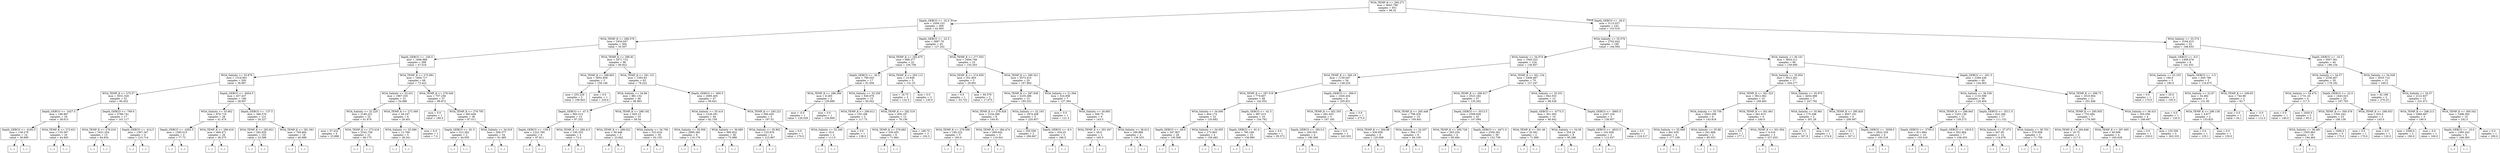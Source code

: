 digraph Tree {
node [shape=box] ;
0 [label="WOA_TEMP_K <= 294.271\nmse = 4643.799\nsamples = 651\nvalue = 96.32"] ;
1 [label="Depth_GEBCO <= -32.0\nmse = 2509.153\nsamples = 409\nvalue = 62.905"] ;
0 -> 1 [labeldistance=2.5, labelangle=45, headlabel="True"] ;
2 [label="WOA_TEMP_K <= 288.578\nmse = 1934.047\nsamples = 364\nvalue = 55.507"] ;
1 -> 2 ;
3 [label="Depth_GEBCO <= -100.0\nmse = 1666.986\nsamples = 268\nvalue = 47.016"] ;
2 -> 3 ;
4 [label="WOA_Salinity <= 33.879\nmse = 1319.901\nsamples = 200\nvalue = 36.867"] ;
3 -> 4 ;
5 [label="WOA_TEMP_K <= 275.57\nmse = 3031.528\nsamples = 51\nvalue = 60.452"] ;
4 -> 5 ;
6 [label="Depth_GEBCO <= -1627.5\nmse = 186.887\nsamples = 34\nvalue = 38.613"] ;
5 -> 6 ;
7 [label="Depth_GEBCO <= -4182.5\nmse = 138.279\nsamples = 14\nvalue = 30.699"] ;
6 -> 7 ;
8 [label="(...)"] ;
7 -> 8 ;
13 [label="(...)"] ;
7 -> 13 ;
34 [label="WOA_TEMP_K <= 273.631\nmse = 135.567\nsamples = 20\nvalue = 44.945"] ;
6 -> 34 ;
35 [label="(...)"] ;
34 -> 35 ;
54 [label="(...)"] ;
34 -> 54 ;
63 [label="Depth_GEBCO <= -769.0\nmse = 5786.741\nsamples = 17\nvalue = 101.117"] ;
5 -> 63 ;
64 [label="WOA_TEMP_K <= 276.016\nmse = 1621.204\nsamples = 13\nvalue = 64.654"] ;
63 -> 64 ;
65 [label="(...)"] ;
64 -> 65 ;
66 [label="(...)"] ;
64 -> 66 ;
89 [label="Depth_GEBCO <= -414.5\nmse = 1567.347\nsamples = 4\nvalue = 215.714"] ;
63 -> 89 ;
90 [label="(...)"] ;
89 -> 90 ;
93 [label="(...)"] ;
89 -> 93 ;
94 [label="Depth_GEBCO <= -4054.5\nmse = 457.437\nsamples = 149\nvalue = 28.607"] ;
4 -> 94 ;
95 [label="WOA_Salinity <= 33.902\nmse = 676.719\nsamples = 28\nvalue = 41.474"] ;
94 -> 95 ;
96 [label="Depth_GEBCO <= -4302.5\nmse = 1595.015\nsamples = 2\nvalue = 77.73"] ;
95 -> 96 ;
97 [label="(...)"] ;
96 -> 97 ;
98 [label="(...)"] ;
96 -> 98 ;
99 [label="WOA_TEMP_K <= 286.616\nmse = 469.471\nsamples = 26\nvalue = 38.275"] ;
95 -> 99 ;
100 [label="(...)"] ;
99 -> 100 ;
135 [label="(...)"] ;
99 -> 135 ;
148 [label="Depth_GEBCO <= -137.5\nmse = 380.576\nsamples = 121\nvalue = 26.227"] ;
94 -> 148 ;
149 [label="WOA_TEMP_K <= 283.821\nmse = 262.935\nsamples = 103\nvalue = 23.586"] ;
148 -> 149 ;
150 [label="(...)"] ;
149 -> 150 ;
265 [label="(...)"] ;
149 -> 265 ;
292 [label="WOA_TEMP_K <= 281.561\nmse = 769.464\nsamples = 18\nvalue = 40.088"] ;
148 -> 292 ;
293 [label="(...)"] ;
292 -> 293 ;
302 [label="(...)"] ;
292 -> 302 ;
317 [label="WOA_TEMP_K <= 275.891\nmse = 1604.717\nsamples = 68\nvalue = 73.422"] ;
3 -> 317 ;
318 [label="WOA_Salinity <= 33.431\nmse = 1967.335\nsamples = 31\nvalue = 54.986"] ;
317 -> 318 ;
319 [label="WOA_Salinity <= 32.229\nmse = 2180.251\nsamples = 25\nvalue = 61.676"] ;
318 -> 319 ;
320 [label="mse = 57.432\nsamples = 4\nvalue = 23.888"] ;
319 -> 320 ;
321 [label="WOA_TEMP_K <= 273.418\nmse = 2242.736\nsamples = 21\nvalue = 66.175"] ;
319 -> 321 ;
322 [label="(...)"] ;
321 -> 322 ;
331 [label="(...)"] ;
321 -> 331 ;
332 [label="WOA_TEMP_K <= 273.369\nmse = 49.247\nsamples = 6\nvalue = 26.401"] ;
318 -> 332 ;
333 [label="WOA_Salinity <= 33.589\nmse = 12.769\nsamples = 5\nvalue = 28.341"] ;
332 -> 333 ;
334 [label="(...)"] ;
333 -> 334 ;
335 [label="(...)"] ;
333 -> 335 ;
340 [label="mse = 0.0\nsamples = 1\nvalue = 7.0"] ;
332 -> 340 ;
341 [label="WOA_TEMP_K <= 278.049\nmse = 707.256\nsamples = 37\nvalue = 89.872"] ;
317 -> 341 ;
342 [label="mse = 0.0\nsamples = 1\nvalue = 180.0"] ;
341 -> 342 ;
343 [label="WOA_TEMP_K <= 279.795\nmse = 463.649\nsamples = 36\nvalue = 87.011"] ;
341 -> 343 ;
344 [label="Depth_GEBCO <= -81.5\nmse = 312.262\nsamples = 2\nvalue = 44.505"] ;
343 -> 344 ;
345 [label="(...)"] ;
344 -> 345 ;
346 [label="(...)"] ;
344 -> 346 ;
347 [label="WOA_Salinity <= 34.919\nmse = 269.377\nsamples = 34\nvalue = 91.485"] ;
343 -> 347 ;
348 [label="(...)"] ;
347 -> 348 ;
379 [label="(...)"] ;
347 -> 379 ;
392 [label="WOA_TEMP_K <= 288.92\nmse = 1871.714\nsamples = 96\nvalue = 80.922"] ;
2 -> 392 ;
393 [label="WOA_TEMP_K <= 288.803\nmse = 3652.859\nsamples = 3\nvalue = 158.146"] ;
392 -> 393 ;
394 [label="mse = 255.229\nsamples = 2\nvalue = 109.843"] ;
393 -> 394 ;
395 [label="mse = 0.0\nsamples = 1\nvalue = 230.6"] ;
393 -> 395 ;
396 [label="WOA_TEMP_K <= 291.151\nmse = 1593.63\nsamples = 93\nvalue = 78.222"] ;
392 -> 396 ;
397 [label="WOA_Salinity <= 34.68\nmse = 881.152\nsamples = 46\nvalue = 66.963"] ;
396 -> 397 ;
398 [label="Depth_GEBCO <= -47.5\nmse = 963.515\nsamples = 13\nvalue = 87.252"] ;
397 -> 398 ;
399 [label="Depth_GEBCO <= -139.5\nmse = 1222.784\nsamples = 9\nvalue = 97.811"] ;
398 -> 399 ;
400 [label="(...)"] ;
399 -> 400 ;
409 [label="(...)"] ;
399 -> 409 ;
414 [label="WOA_TEMP_K <= 289.415\nmse = 195.333\nsamples = 4\nvalue = 72.0"] ;
398 -> 414 ;
415 [label="(...)"] ;
414 -> 415 ;
416 [label="(...)"] ;
414 -> 416 ;
421 [label="WOA_TEMP_K <= 289.192\nmse = 605.15\nsamples = 33\nvalue = 58.54"] ;
397 -> 421 ;
422 [label="WOA_TEMP_K <= 289.022\nmse = 58.448\nsamples = 3\nvalue = 23.842"] ;
421 -> 422 ;
423 [label="(...)"] ;
422 -> 423 ;
424 [label="(...)"] ;
422 -> 424 ;
427 [label="WOA_Salinity <= 34.756\nmse = 523.618\nsamples = 30\nvalue = 62.155"] ;
421 -> 427 ;
428 [label="(...)"] ;
427 -> 428 ;
431 [label="(...)"] ;
427 -> 431 ;
474 [label="Depth_GEBCO <= -600.5\nmse = 2085.405\nsamples = 47\nvalue = 90.641"] ;
396 -> 474 ;
475 [label="WOA_Salinity <= 35.414\nmse = 1226.291\nsamples = 44\nvalue = 82.158"] ;
474 -> 475 ;
476 [label="WOA_Salinity <= 35.058\nmse = 2900.382\nsamples = 8\nvalue = 119.176"] ;
475 -> 476 ;
477 [label="(...)"] ;
476 -> 477 ;
486 [label="(...)"] ;
476 -> 486 ;
491 [label="WOA_Salinity <= 36.689\nmse = 680.822\nsamples = 36\nvalue = 75.988"] ;
475 -> 491 ;
492 [label="(...)"] ;
491 -> 492 ;
535 [label="(...)"] ;
491 -> 535 ;
552 [label="WOA_TEMP_K <= 293.221\nmse = 580.426\nsamples = 3\nvalue = 197.52"] ;
474 -> 552 ;
553 [label="WOA_Salinity <= 35.802\nmse = 125.876\nsamples = 2\nvalue = 215.867"] ;
552 -> 553 ;
554 [label="(...)"] ;
553 -> 554 ;
555 [label="(...)"] ;
553 -> 555 ;
556 [label="mse = 0.0\nsamples = 1\nvalue = 170.0"] ;
552 -> 556 ;
557 [label="Depth_GEBCO <= -22.5\nmse = 2897.79\nsamples = 45\nvalue = 127.202"] ;
1 -> 557 ;
558 [label="WOA_TEMP_K <= 292.675\nmse = 888.377\nsamples = 22\nvalue = 100.706"] ;
557 -> 558 ;
559 [label="Depth_GEBCO <= -30.5\nmse = 790.033\nsamples = 17\nvalue = 91.656"] ;
558 -> 559 ;
560 [label="WOA_TEMP_K <= 288.366\nmse = 8.265\nsamples = 2\nvalue = 129.689"] ;
559 -> 560 ;
561 [label="mse = -0.0\nsamples = 1\nvalue = 128.029"] ;
560 -> 561 ;
562 [label="mse = 0.0\nsamples = 1\nvalue = 134.669"] ;
560 -> 562 ;
563 [label="WOA_Salinity <= 33.256\nmse = 630.676\nsamples = 15\nvalue = 85.042"] ;
559 -> 563 ;
564 [label="WOA_TEMP_K <= 290.612\nmse = 150.188\nsamples = 3\nvalue = 117.75"] ;
563 -> 564 ;
565 [label="WOA_Salinity <= 32.349\nmse = 18.0\nsamples = 2\nvalue = 111.0"] ;
564 -> 565 ;
566 [label="(...)"] ;
565 -> 566 ;
567 [label="(...)"] ;
565 -> 567 ;
568 [label="mse = 0.0\nsamples = 1\nvalue = 138.0"] ;
564 -> 568 ;
569 [label="WOA_TEMP_K <= 292.519\nmse = 459.187\nsamples = 12\nvalue = 78.156"] ;
563 -> 569 ;
570 [label="WOA_TEMP_K <= 276.682\nmse = 336.455\nsamples = 9\nvalue = 71.664"] ;
569 -> 570 ;
571 [label="(...)"] ;
570 -> 571 ;
572 [label="(...)"] ;
570 -> 572 ;
585 [label="mse = 168.75\nsamples = 3\nvalue = 102.5"] ;
569 -> 585 ;
586 [label="WOA_TEMP_K <= 293.113\nmse = 10.938\nsamples = 5\nvalue = 131.25"] ;
558 -> 586 ;
587 [label="mse = 18.75\nsamples = 3\nvalue = 132.5"] ;
586 -> 587 ;
588 [label="mse = 0.0\nsamples = 2\nvalue = 130.0"] ;
586 -> 588 ;
589 [label="WOA_TEMP_K <= 277.555\nmse = 3494.748\nsamples = 23\nvalue = 155.303"] ;
557 -> 589 ;
590 [label="WOA_TEMP_K <= 274.659\nmse = 351.803\nsamples = 3\nvalue = 29.691"] ;
589 -> 590 ;
591 [label="mse = 0.0\nsamples = 1\nvalue = 53.722"] ;
590 -> 591 ;
592 [label="mse = 94.576\nsamples = 2\nvalue = 17.675"] ;
590 -> 592 ;
593 [label="WOA_TEMP_K <= 290.321\nmse = 2073.415\nsamples = 20\nvalue = 167.864"] ;
589 -> 593 ;
594 [label="WOA_TEMP_K <= 287.938\nmse = 2235.286\nsamples = 13\nvalue = 185.522"] ;
593 -> 594 ;
595 [label="WOA_TEMP_K <= 278.928\nmse = 1234.289\nsamples = 8\nvalue = 164.91"] ;
594 -> 595 ;
596 [label="WOA_TEMP_K <= 278.596\nmse = 180.222\nsamples = 5\nvalue = 183.0"] ;
595 -> 596 ;
597 [label="(...)"] ;
596 -> 597 ;
604 [label="(...)"] ;
596 -> 604 ;
605 [label="WOA_TEMP_K <= 284.474\nmse = 469.642\nsamples = 3\nvalue = 110.641"] ;
595 -> 605 ;
606 [label="(...)"] ;
605 -> 606 ;
609 [label="(...)"] ;
605 -> 609 ;
610 [label="WOA_Salinity <= 32.193\nmse = 1974.408\nsamples = 5\nvalue = 220.857"] ;
594 -> 610 ;
611 [label="mse = 355.556\nsamples = 2\nvalue = 266.667"] ;
610 -> 611 ;
612 [label="Depth_GEBCO <= -8.0\nmse = 434.25\nsamples = 3\nvalue = 186.5"] ;
610 -> 612 ;
613 [label="(...)"] ;
612 -> 613 ;
616 [label="(...)"] ;
612 -> 616 ;
617 [label="WOA_Salinity <= 21.594\nmse = 324.959\nsamples = 7\nvalue = 137.364"] ;
593 -> 617 ;
618 [label="mse = 0.0\nsamples = 1\nvalue = 121.0"] ;
617 -> 618 ;
619 [label="WOA_Salinity <= 30.893\nmse = 308.75\nsamples = 6\nvalue = 143.5"] ;
617 -> 619 ;
620 [label="WOA_TEMP_K <= 291.047\nmse = 49.0\nsamples = 2\nvalue = 165.0"] ;
619 -> 620 ;
621 [label="(...)"] ;
620 -> 621 ;
622 [label="(...)"] ;
620 -> 622 ;
623 [label="WOA_Salinity <= 36.612\nmse = 189.889\nsamples = 4\nvalue = 136.333"] ;
619 -> 623 ;
624 [label="(...)"] ;
623 -> 624 ;
629 [label="(...)"] ;
623 -> 629 ;
630 [label="Depth_GEBCO <= -26.0\nmse = 3115.037\nsamples = 242\nvalue = 153.516"] ;
0 -> 630 [labeldistance=2.5, labelangle=-45, headlabel="False"] ;
631 [label="WOA_Salinity <= 35.576\nmse = 2702.042\nsamples = 190\nvalue = 144.594"] ;
630 -> 631 ;
632 [label="WOA_Salinity <= 34.074\nmse = 1945.323\nsamples = 124\nvalue = 136.857"] ;
631 -> 632 ;
633 [label="WOA_TEMP_K <= 300.18\nmse = 1159.047\nsamples = 54\nvalue = 148.224"] ;
632 -> 633 ;
634 [label="WOA_TEMP_K <= 297.519\nmse = 779.607\nsamples = 48\nvalue = 142.052"] ;
633 -> 634 ;
635 [label="WOA_Salinity <= 34.009\nmse = 604.174\nsamples = 32\nvalue = 135.682"] ;
634 -> 635 ;
636 [label="Depth_GEBCO <= -49.0\nmse = 547.807\nsamples = 28\nvalue = 130.508"] ;
635 -> 636 ;
637 [label="(...)"] ;
636 -> 637 ;
672 [label="(...)"] ;
636 -> 672 ;
681 [label="WOA_Salinity <= 34.055\nmse = 173.863\nsamples = 4\nvalue = 159.483"] ;
635 -> 681 ;
682 [label="(...)"] ;
681 -> 682 ;
683 [label="(...)"] ;
681 -> 683 ;
684 [label="Depth_GEBCO <= -41.5\nmse = 887.015\nsamples = 16\nvalue = 154.792"] ;
634 -> 684 ;
685 [label="Depth_GEBCO <= -91.0\nmse = 785.168\nsamples = 15\nvalue = 156.985"] ;
684 -> 685 ;
686 [label="(...)"] ;
685 -> 686 ;
691 [label="(...)"] ;
685 -> 691 ;
710 [label="mse = 0.0\nsamples = 1\nvalue = 95.572"] ;
684 -> 710 ;
711 [label="Depth_GEBCO <= -369.0\nmse = 1026.434\nsamples = 6\nvalue = 205.831"] ;
633 -> 711 ;
712 [label="WOA_TEMP_K <= 302.355\nmse = 481.933\nsamples = 5\nvalue = 197.185"] ;
711 -> 712 ;
713 [label="Depth_GEBCO <= -3813.0\nmse = 200.503\nsamples = 4\nvalue = 190.568"] ;
712 -> 713 ;
714 [label="(...)"] ;
713 -> 714 ;
715 [label="(...)"] ;
713 -> 715 ;
720 [label="mse = 0.0\nsamples = 1\nvalue = 243.503"] ;
712 -> 720 ;
721 [label="mse = 0.0\nsamples = 1\nvalue = 275.0"] ;
711 -> 721 ;
722 [label="WOA_TEMP_K <= 301.134\nmse = 2408.487\nsamples = 70\nvalue = 127.247"] ;
632 -> 722 ;
723 [label="WOA_TEMP_K <= 296.917\nmse = 2523.182\nsamples = 57\nvalue = 135.262"] ;
722 -> 723 ;
724 [label="WOA_TEMP_K <= 295.448\nmse = 798.328\nsamples = 14\nvalue = 100.841"] ;
723 -> 724 ;
725 [label="WOA_TEMP_K <= 294.88\nmse = 436.956\nsamples = 6\nvalue = 125.009"] ;
724 -> 725 ;
726 [label="(...)"] ;
725 -> 726 ;
729 [label="(...)"] ;
725 -> 729 ;
736 [label="WOA_Salinity <= 34.207\nmse = 364.173\nsamples = 8\nvalue = 84.109"] ;
724 -> 736 ;
737 [label="(...)"] ;
736 -> 737 ;
738 [label="(...)"] ;
736 -> 738 ;
749 [label="Depth_GEBCO <= -5513.5\nmse = 2568.839\nsamples = 43\nvalue = 147.094"] ;
723 -> 749 ;
750 [label="WOA_TEMP_K <= 300.728\nmse = 263.254\nsamples = 4\nvalue = 80.484"] ;
749 -> 750 ;
751 [label="(...)"] ;
750 -> 751 ;
756 [label="(...)"] ;
750 -> 756 ;
757 [label="Depth_GEBCO <= -4471.0\nmse = 2356.361\nsamples = 39\nvalue = 152.739"] ;
749 -> 757 ;
758 [label="(...)"] ;
757 -> 758 ;
787 [label="(...)"] ;
757 -> 787 ;
828 [label="WOA_Salinity <= 35.331\nmse = 942.553\nsamples = 13\nvalue = 98.528"] ;
722 -> 828 ;
829 [label="Depth_GEBCO <= -4773.5\nmse = 301.363\nsamples = 10\nvalue = 90.442"] ;
828 -> 829 ;
830 [label="WOA_TEMP_K <= 301.46\nmse = 20.561\nsamples = 2\nvalue = 71.066"] ;
829 -> 830 ;
831 [label="(...)"] ;
830 -> 831 ;
832 [label="(...)"] ;
830 -> 832 ;
833 [label="WOA_Salinity <= 34.59\nmse = 254.24\nsamples = 8\nvalue = 95.286"] ;
829 -> 833 ;
834 [label="(...)"] ;
833 -> 834 ;
843 [label="(...)"] ;
833 -> 843 ;
848 [label="Depth_GEBCO <= -3865.5\nmse = 2187.104\nsamples = 3\nvalue = 138.957"] ;
828 -> 848 ;
849 [label="Depth_GEBCO <= -4933.5\nmse = 102.938\nsamples = 2\nvalue = 112.437"] ;
848 -> 849 ;
850 [label="(...)"] ;
849 -> 850 ;
851 [label="(...)"] ;
849 -> 851 ;
852 [label="mse = 0.0\nsamples = 1\nvalue = 218.517"] ;
848 -> 852 ;
853 [label="WOA_Salinity <= 36.101\nmse = 3834.211\nsamples = 66\nvalue = 159.695"] ;
631 -> 853 ;
854 [label="WOA_Salinity <= 35.954\nmse = 5612.261\nsamples = 17\nvalue = 204.277"] ;
853 -> 854 ;
855 [label="WOA_TEMP_K <= 301.323\nmse = 3812.062\nsamples = 10\nvalue = 169.465"] ;
854 -> 855 ;
856 [label="WOA_Salinity <= 35.758\nmse = 2563.308\nsamples = 6\nvalue = 143.816"] ;
855 -> 856 ;
857 [label="WOA_Salinity <= 35.699\nmse = 841.635\nsamples = 4\nvalue = 177.109"] ;
856 -> 857 ;
858 [label="(...)"] ;
857 -> 858 ;
863 [label="(...)"] ;
857 -> 863 ;
864 [label="WOA_Salinity <= 35.88\nmse = 241.898\nsamples = 2\nvalue = 85.553"] ;
856 -> 864 ;
865 [label="(...)"] ;
864 -> 865 ;
866 [label="(...)"] ;
864 -> 866 ;
867 [label="WOA_TEMP_K <= 301.661\nmse = 461.815\nsamples = 4\nvalue = 240.0"] ;
855 -> 867 ;
868 [label="mse = 0.0\nsamples = 1\nvalue = 277.1"] ;
867 -> 868 ;
869 [label="WOA_TEMP_K <= 301.954\nmse = 4.016\nsamples = 3\nvalue = 227.633"] ;
867 -> 869 ;
870 [label="(...)"] ;
869 -> 870 ;
871 [label="(...)"] ;
869 -> 871 ;
872 [label="WOA_Salinity <= 35.975\nmse = 4454.088\nsamples = 7\nvalue = 247.792"] ;
854 -> 872 ;
873 [label="WOA_Salinity <= 35.961\nmse = 175.298\nsamples = 2\nvalue = 301.28"] ;
872 -> 873 ;
874 [label="mse = 0.0\nsamples = 1\nvalue = 307.9"] ;
873 -> 874 ;
875 [label="mse = 0.0\nsamples = 1\nvalue = 274.8"] ;
873 -> 875 ;
876 [label="WOA_TEMP_K <= 295.826\nmse = 4007.191\nsamples = 5\nvalue = 209.587"] ;
872 -> 876 ;
877 [label="mse = 0.0\nsamples = 1\nvalue = 307.2"] ;
876 -> 877 ;
878 [label="Depth_GEBCO <= -3058.0\nmse = 2822.329\nsamples = 4\nvalue = 193.318"] ;
876 -> 878 ;
879 [label="(...)"] ;
878 -> 879 ;
884 [label="(...)"] ;
878 -> 884 ;
885 [label="Depth_GEBCO <= -261.5\nmse = 2269.436\nsamples = 49\nvalue = 144.063"] ;
853 -> 885 ;
886 [label="WOA_Salinity <= 36.538\nmse = 1133.599\nsamples = 38\nvalue = 126.404"] ;
885 -> 886 ;
887 [label="WOA_TEMP_K <= 298.945\nmse = 1203.139\nsamples = 21\nvalue = 139.273"] ;
886 -> 887 ;
888 [label="Depth_GEBCO <= -3705.0\nmse = 811.884\nsamples = 14\nvalue = 155.416"] ;
887 -> 888 ;
889 [label="(...)"] ;
888 -> 889 ;
896 [label="(...)"] ;
888 -> 896 ;
911 [label="Depth_GEBCO <= -1819.5\nmse = 502.864\nsamples = 7\nvalue = 108.455"] ;
887 -> 911 ;
912 [label="(...)"] ;
911 -> 912 ;
921 [label="(...)"] ;
911 -> 921 ;
922 [label="Depth_GEBCO <= -3511.0\nmse = 622.266\nsamples = 17\nvalue = 111.152"] ;
886 -> 922 ;
923 [label="WOA_Salinity <= 37.073\nmse = 447.95\nsamples = 14\nvalue = 116.076"] ;
922 -> 923 ;
924 [label="(...)"] ;
923 -> 924 ;
947 [label="(...)"] ;
923 -> 947 ;
950 [label="WOA_Salinity <= 36.703\nmse = 270.958\nsamples = 3\nvalue = 71.758"] ;
922 -> 950 ;
951 [label="(...)"] ;
950 -> 951 ;
952 [label="(...)"] ;
950 -> 952 ;
955 [label="WOA_TEMP_K <= 298.73\nmse = 1619.904\nsamples = 11\nvalue = 201.946"] ;
885 -> 955 ;
956 [label="WOA_TEMP_K <= 295.955\nmse = 752.094\nsamples = 7\nvalue = 179.585"] ;
955 -> 956 ;
957 [label="WOA_TEMP_K <= 294.848\nmse = 18.75\nsamples = 3\nvalue = 217.5"] ;
956 -> 957 ;
958 [label="(...)"] ;
957 -> 958 ;
959 [label="(...)"] ;
957 -> 959 ;
960 [label="WOA_TEMP_K <= 297.695\nmse = 40.606\nsamples = 4\nvalue = 160.628"] ;
956 -> 960 ;
961 [label="(...)"] ;
960 -> 961 ;
962 [label="(...)"] ;
960 -> 962 ;
963 [label="WOA_Salinity <= 36.431\nmse = 355.556\nsamples = 4\nvalue = 246.667"] ;
955 -> 963 ;
964 [label="mse = 0.0\nsamples = 1\nvalue = 230.0"] ;
963 -> 964 ;
965 [label="mse = 155.556\nsamples = 3\nvalue = 263.333"] ;
963 -> 965 ;
966 [label="WOA_Salinity <= 33.374\nmse = 3194.015\nsamples = 52\nvalue = 188.633"] ;
630 -> 966 ;
967 [label="Depth_GEBCO <= -9.0\nmse = 1408.079\nsamples = 8\nvalue = 141.031"] ;
966 -> 967 ;
968 [label="WOA_Salinity <= 23.103\nmse = 160.0\nsamples = 3\nvalue = 180.0"] ;
967 -> 968 ;
969 [label="mse = 0.0\nsamples = 1\nvalue = 170.0"] ;
968 -> 969 ;
970 [label="mse = 25.0\nsamples = 2\nvalue = 195.0"] ;
968 -> 970 ;
971 [label="Depth_GEBCO <= -3.5\nmse = 645.799\nsamples = 5\nvalue = 116.675"] ;
967 -> 971 ;
972 [label="WOA_Salinity <= 22.87\nmse = 34.482\nsamples = 3\nvalue = 131.06"] ;
971 -> 972 ;
973 [label="mse = 0.0\nsamples = 1\nvalue = 120.0"] ;
972 -> 973 ;
974 [label="WOA_TEMP_K <= 296.138\nmse = 4.877\nsamples = 2\nvalue = 133.825"] ;
972 -> 974 ;
975 [label="mse = 0.0\nsamples = 1\nvalue = 135.1"] ;
974 -> 975 ;
976 [label="mse = 0.0\nsamples = 1\nvalue = 130.0"] ;
974 -> 976 ;
977 [label="WOA_TEMP_K <= 299.83\nmse = 744.98\nsamples = 2\nvalue = 92.7"] ;
971 -> 977 ;
978 [label="mse = 0.0\nsamples = 1\nvalue = 54.1"] ;
977 -> 978 ;
979 [label="mse = -0.0\nsamples = 1\nvalue = 112.0"] ;
977 -> 979 ;
980 [label="Depth_GEBCO <= -16.5\nmse = 3007.361\nsamples = 44\nvalue = 198.154"] ;
966 -> 980 ;
981 [label="WOA_Salinity <= 34.57\nmse = 2236.467\nsamples = 29\nvalue = 178.182"] ;
980 -> 981 ;
982 [label="WOA_Salinity <= 34.474\nmse = 1731.25\nsamples = 4\nvalue = 117.5"] ;
981 -> 982 ;
983 [label="mse = 0.0\nsamples = 1\nvalue = 140.0"] ;
982 -> 983 ;
984 [label="mse = 2450.0\nsamples = 3\nvalue = 95.0"] ;
982 -> 984 ;
985 [label="Depth_GEBCO <= -22.0\nmse = 1643.023\nsamples = 25\nvalue = 187.763"] ;
981 -> 985 ;
986 [label="WOA_TEMP_K <= 300.478\nmse = 1592.342\nsamples = 23\nvalue = 190.139"] ;
985 -> 986 ;
987 [label="WOA_Salinity <= 36.481\nmse = 1505.963\nsamples = 18\nvalue = 194.464"] ;
986 -> 987 ;
988 [label="(...)"] ;
987 -> 988 ;
995 [label="(...)"] ;
987 -> 995 ;
998 [label="mse = 1600.0\nsamples = 5\nvalue = 175.0"] ;
986 -> 998 ;
999 [label="WOA_TEMP_K <= 298.053\nmse = 625.0\nsamples = 2\nvalue = 145.0"] ;
985 -> 999 ;
1000 [label="mse = 0.0\nsamples = 1\nvalue = 170.0"] ;
999 -> 1000 ;
1001 [label="mse = 0.0\nsamples = 1\nvalue = 120.0"] ;
999 -> 1001 ;
1002 [label="WOA_Salinity <= 34.028\nmse = 2035.714\nsamples = 15\nvalue = 240.0"] ;
980 -> 1002 ;
1003 [label="mse = 42.188\nsamples = 2\nvalue = 276.25"] ;
1002 -> 1003 ;
1004 [label="WOA_Salinity <= 34.57\nmse = 2122.837\nsamples = 13\nvalue = 231.471"] ;
1002 -> 1004 ;
1005 [label="WOA_TEMP_K <= 298.213\nmse = 1866.667\nsamples = 3\nvalue = 180.0"] ;
1004 -> 1005 ;
1006 [label="mse = 2500.0\nsamples = 2\nvalue = 190.0"] ;
1005 -> 1006 ;
1007 [label="mse = 0.0\nsamples = 1\nvalue = 160.0"] ;
1005 -> 1007 ;
1008 [label="WOA_TEMP_K <= 300.542\nmse = 1488.393\nsamples = 10\nvalue = 242.5"] ;
1004 -> 1008 ;
1009 [label="Depth_GEBCO <= -10.0\nmse = 1385.243\nsamples = 9\nvalue = 249.583"] ;
1008 -> 1009 ;
1010 [label="(...)"] ;
1009 -> 1010 ;
1011 [label="(...)"] ;
1009 -> 1011 ;
1020 [label="mse = 0.0\nsamples = 1\nvalue = 200.0"] ;
1008 -> 1020 ;
}